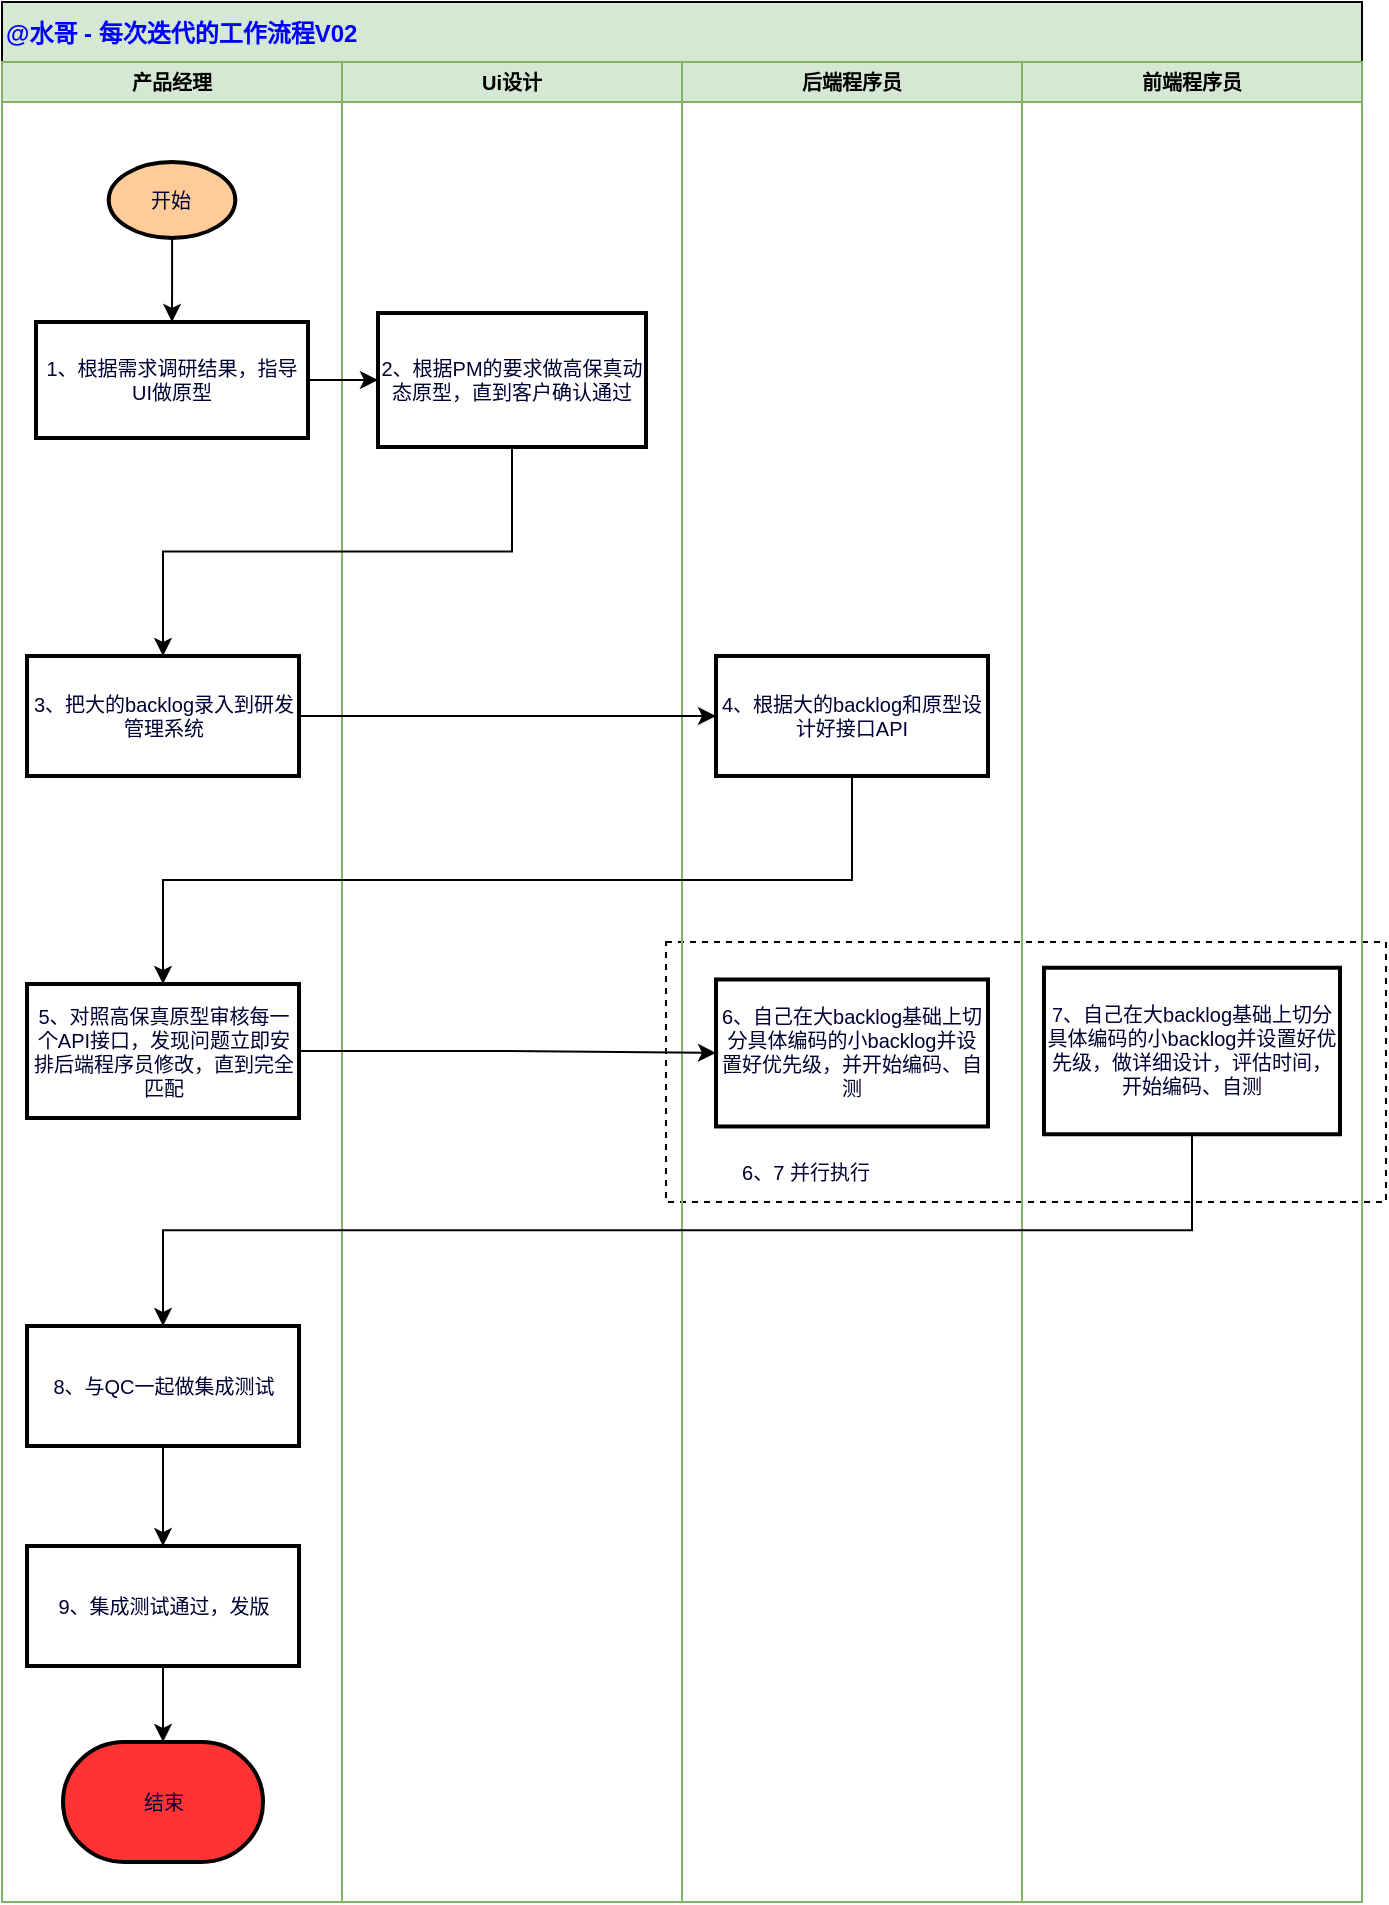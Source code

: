 <mxfile version="20.0.3" type="github">
  <diagram id="YU3feAvMAWmFrvA6Q01h" name="第 1 页">
    <mxGraphModel dx="852" dy="576" grid="1" gridSize="10" guides="1" tooltips="1" connect="1" arrows="1" fold="1" page="1" pageScale="1" pageWidth="827" pageHeight="1169" math="0" shadow="0">
      <root>
        <mxCell id="0" />
        <mxCell id="1" parent="0" />
        <mxCell id="A8igVTBkIp0clDDqToqD-30" value="&lt;blockquote style=&quot;margin: 0 0 0 40px; border: none; padding: 0px;&quot;&gt;&lt;span style=&quot;font-size: 10px;&quot;&gt;&lt;br&gt;&lt;/span&gt;&lt;/blockquote&gt;" style="rounded=0;whiteSpace=wrap;html=1;dashed=1;labelBackgroundColor=none;fontSize=10;fontColor=#000033;fillColor=none;align=left;" vertex="1" parent="1">
          <mxGeometry x="470" y="520" width="360" height="130" as="geometry" />
        </mxCell>
        <mxCell id="3ieeocN1eD7Hzq-fFFbV-1" value="@水哥 - 每次迭代的工作流程V02" style="swimlane;childLayout=stackLayout;resizeParent=1;resizeParentMax=0;startSize=30;align=left;fontSize=12;fontColor=#0000FF;fillColor=#D5E8D4;" parent="1" vertex="1">
          <mxGeometry x="138" y="50" width="680" height="950" as="geometry">
            <mxRectangle x="230" y="30" width="70" height="30" as="alternateBounds" />
          </mxGeometry>
        </mxCell>
        <mxCell id="3ieeocN1eD7Hzq-fFFbV-2" value="产品经理" style="swimlane;startSize=20;fontSize=10;fillColor=#d5e8d4;strokeColor=#82b366;" parent="3ieeocN1eD7Hzq-fFFbV-1" vertex="1">
          <mxGeometry y="30" width="170" height="920" as="geometry" />
        </mxCell>
        <mxCell id="3ieeocN1eD7Hzq-fFFbV-8" value="开始" style="strokeWidth=2;html=1;shape=mxgraph.flowchart.start_1;whiteSpace=wrap;fontSize=10;fontColor=#000033;labelBackgroundColor=none;fillColor=#FFCC99;aspect=fixed;" parent="3ieeocN1eD7Hzq-fFFbV-2" vertex="1">
          <mxGeometry x="53.37" y="50" width="63.27" height="38" as="geometry" />
        </mxCell>
        <mxCell id="A8igVTBkIp0clDDqToqD-1" value="1、根据需求调研结果，指导UI做原型" style="whiteSpace=wrap;html=1;fontSize=10;fillColor=none;fontColor=#000033;strokeWidth=2;labelBackgroundColor=none;aspect=fixed;" vertex="1" parent="3ieeocN1eD7Hzq-fFFbV-2">
          <mxGeometry x="17.005" y="130" width="136" height="58" as="geometry" />
        </mxCell>
        <mxCell id="A8igVTBkIp0clDDqToqD-2" value="" style="edgeStyle=orthogonalEdgeStyle;rounded=0;orthogonalLoop=1;jettySize=auto;html=1;fontSize=10;fontColor=#000033;" edge="1" parent="3ieeocN1eD7Hzq-fFFbV-2" source="3ieeocN1eD7Hzq-fFFbV-8" target="A8igVTBkIp0clDDqToqD-1">
          <mxGeometry relative="1" as="geometry" />
        </mxCell>
        <mxCell id="A8igVTBkIp0clDDqToqD-7" value="3、把大的backlog录入到研发管理系统" style="whiteSpace=wrap;html=1;fontSize=10;fillColor=none;fontColor=#000033;strokeWidth=2;labelBackgroundColor=none;" vertex="1" parent="3ieeocN1eD7Hzq-fFFbV-2">
          <mxGeometry x="12.505" y="297" width="136" height="60" as="geometry" />
        </mxCell>
        <mxCell id="A8igVTBkIp0clDDqToqD-11" value="5、对照高保真原型审核每一个API接口，发现问题立即安排后端程序员修改，直到完全匹配" style="whiteSpace=wrap;html=1;fontSize=10;fillColor=none;fontColor=#000033;strokeWidth=2;labelBackgroundColor=none;" vertex="1" parent="3ieeocN1eD7Hzq-fFFbV-2">
          <mxGeometry x="12.505" y="461" width="136" height="67" as="geometry" />
        </mxCell>
        <mxCell id="A8igVTBkIp0clDDqToqD-20" value="" style="edgeStyle=orthogonalEdgeStyle;rounded=0;orthogonalLoop=1;jettySize=auto;html=1;fontSize=10;fontColor=#000033;" edge="1" parent="3ieeocN1eD7Hzq-fFFbV-2" source="A8igVTBkIp0clDDqToqD-16" target="A8igVTBkIp0clDDqToqD-19">
          <mxGeometry relative="1" as="geometry" />
        </mxCell>
        <mxCell id="A8igVTBkIp0clDDqToqD-16" value="8、与QC一起做集成测试" style="whiteSpace=wrap;html=1;fontSize=10;fillColor=none;fontColor=#000033;strokeWidth=2;labelBackgroundColor=none;" vertex="1" parent="3ieeocN1eD7Hzq-fFFbV-2">
          <mxGeometry x="12.505" y="632" width="136" height="60" as="geometry" />
        </mxCell>
        <mxCell id="A8igVTBkIp0clDDqToqD-26" style="edgeStyle=orthogonalEdgeStyle;rounded=0;orthogonalLoop=1;jettySize=auto;html=1;exitX=0.5;exitY=1;exitDx=0;exitDy=0;entryX=0.5;entryY=0;entryDx=0;entryDy=0;entryPerimeter=0;fontSize=10;fontColor=#000033;" edge="1" parent="3ieeocN1eD7Hzq-fFFbV-2" source="A8igVTBkIp0clDDqToqD-19" target="A8igVTBkIp0clDDqToqD-23">
          <mxGeometry relative="1" as="geometry" />
        </mxCell>
        <mxCell id="A8igVTBkIp0clDDqToqD-19" value="9、集成测试通过，发版" style="whiteSpace=wrap;html=1;fontSize=10;fillColor=none;fontColor=#000033;strokeWidth=2;labelBackgroundColor=none;" vertex="1" parent="3ieeocN1eD7Hzq-fFFbV-2">
          <mxGeometry x="12.505" y="742.005" width="136" height="60" as="geometry" />
        </mxCell>
        <mxCell id="A8igVTBkIp0clDDqToqD-23" value="结束" style="strokeWidth=2;html=1;shape=mxgraph.flowchart.terminator;whiteSpace=wrap;labelBackgroundColor=none;fontSize=10;fontColor=#000033;fillColor=#FF3333;" vertex="1" parent="3ieeocN1eD7Hzq-fFFbV-2">
          <mxGeometry x="30.51" y="840" width="100" height="60" as="geometry" />
        </mxCell>
        <mxCell id="3ieeocN1eD7Hzq-fFFbV-3" value="Ui设计" style="swimlane;startSize=20;fontSize=10;fillColor=#d5e8d4;strokeColor=#82b366;" parent="3ieeocN1eD7Hzq-fFFbV-1" vertex="1">
          <mxGeometry x="170" y="30" width="170" height="920" as="geometry" />
        </mxCell>
        <mxCell id="A8igVTBkIp0clDDqToqD-3" value="2、根据PM的要求做高保真动态原型，直到客户确认通过" style="whiteSpace=wrap;html=1;fontSize=10;fillColor=none;fontColor=#000033;strokeWidth=2;labelBackgroundColor=none;aspect=fixed;" vertex="1" parent="3ieeocN1eD7Hzq-fFFbV-3">
          <mxGeometry x="18" y="125.51" width="134" height="66.99" as="geometry" />
        </mxCell>
        <mxCell id="3ieeocN1eD7Hzq-fFFbV-4" value="后端程序员" style="swimlane;startSize=20;fontSize=10;fillColor=#d5e8d4;strokeColor=#82b366;" parent="3ieeocN1eD7Hzq-fFFbV-1" vertex="1">
          <mxGeometry x="340" y="30" width="170" height="920" as="geometry" />
        </mxCell>
        <mxCell id="A8igVTBkIp0clDDqToqD-9" value="4、根据大的backlog和原型设计好接口API" style="whiteSpace=wrap;html=1;fontSize=10;fillColor=none;fontColor=#000033;strokeWidth=2;labelBackgroundColor=none;" vertex="1" parent="3ieeocN1eD7Hzq-fFFbV-4">
          <mxGeometry x="17" y="296.995" width="136" height="60" as="geometry" />
        </mxCell>
        <mxCell id="A8igVTBkIp0clDDqToqD-13" value="6、自己在大backlog基础上切分具体编码的小backlog并设置好优先级，并开始编码、自测" style="whiteSpace=wrap;html=1;fontSize=10;fillColor=none;fontColor=#000033;strokeWidth=2;labelBackgroundColor=none;" vertex="1" parent="3ieeocN1eD7Hzq-fFFbV-4">
          <mxGeometry x="17" y="458.74" width="136" height="73.5" as="geometry" />
        </mxCell>
        <mxCell id="3ieeocN1eD7Hzq-fFFbV-5" value="前端程序员" style="swimlane;startSize=20;fontSize=10;fillColor=#d5e8d4;strokeColor=#82b366;" parent="3ieeocN1eD7Hzq-fFFbV-1" vertex="1">
          <mxGeometry x="510" y="30" width="170" height="920" as="geometry" />
        </mxCell>
        <mxCell id="A8igVTBkIp0clDDqToqD-15" value="7、自己在大backlog基础上切分具体编码的小backlog并设置好优先级，做详细设计，评估时间，开始编码、自测" style="whiteSpace=wrap;html=1;fontSize=10;fillColor=none;fontColor=#000033;strokeWidth=2;labelBackgroundColor=none;" vertex="1" parent="3ieeocN1eD7Hzq-fFFbV-5">
          <mxGeometry x="10.99" y="452.87" width="148.01" height="83.25" as="geometry" />
        </mxCell>
        <mxCell id="A8igVTBkIp0clDDqToqD-4" value="" style="edgeStyle=orthogonalEdgeStyle;rounded=0;orthogonalLoop=1;jettySize=auto;html=1;fontSize=10;fontColor=#000033;" edge="1" parent="3ieeocN1eD7Hzq-fFFbV-1" source="A8igVTBkIp0clDDqToqD-1" target="A8igVTBkIp0clDDqToqD-3">
          <mxGeometry relative="1" as="geometry" />
        </mxCell>
        <mxCell id="A8igVTBkIp0clDDqToqD-8" value="" style="edgeStyle=orthogonalEdgeStyle;rounded=0;orthogonalLoop=1;jettySize=auto;html=1;fontSize=10;fontColor=#000033;exitX=0.5;exitY=1;exitDx=0;exitDy=0;" edge="1" parent="3ieeocN1eD7Hzq-fFFbV-1" source="A8igVTBkIp0clDDqToqD-3" target="A8igVTBkIp0clDDqToqD-7">
          <mxGeometry relative="1" as="geometry" />
        </mxCell>
        <mxCell id="A8igVTBkIp0clDDqToqD-10" value="" style="edgeStyle=orthogonalEdgeStyle;rounded=0;orthogonalLoop=1;jettySize=auto;html=1;fontSize=10;fontColor=#000033;" edge="1" parent="3ieeocN1eD7Hzq-fFFbV-1" source="A8igVTBkIp0clDDqToqD-7" target="A8igVTBkIp0clDDqToqD-9">
          <mxGeometry relative="1" as="geometry" />
        </mxCell>
        <mxCell id="A8igVTBkIp0clDDqToqD-12" value="" style="edgeStyle=orthogonalEdgeStyle;rounded=0;orthogonalLoop=1;jettySize=auto;html=1;fontSize=10;fontColor=#000033;exitX=0.5;exitY=1;exitDx=0;exitDy=0;" edge="1" parent="3ieeocN1eD7Hzq-fFFbV-1" source="A8igVTBkIp0clDDqToqD-9" target="A8igVTBkIp0clDDqToqD-11">
          <mxGeometry relative="1" as="geometry" />
        </mxCell>
        <mxCell id="A8igVTBkIp0clDDqToqD-14" value="" style="edgeStyle=orthogonalEdgeStyle;rounded=0;orthogonalLoop=1;jettySize=auto;html=1;fontSize=10;fontColor=#000033;" edge="1" parent="3ieeocN1eD7Hzq-fFFbV-1" source="A8igVTBkIp0clDDqToqD-11" target="A8igVTBkIp0clDDqToqD-13">
          <mxGeometry relative="1" as="geometry" />
        </mxCell>
        <mxCell id="A8igVTBkIp0clDDqToqD-18" style="edgeStyle=orthogonalEdgeStyle;rounded=0;orthogonalLoop=1;jettySize=auto;html=1;exitX=0.5;exitY=1;exitDx=0;exitDy=0;entryX=0.5;entryY=0;entryDx=0;entryDy=0;fontSize=10;fontColor=#000033;" edge="1" parent="3ieeocN1eD7Hzq-fFFbV-1" source="A8igVTBkIp0clDDqToqD-15" target="A8igVTBkIp0clDDqToqD-16">
          <mxGeometry relative="1" as="geometry" />
        </mxCell>
        <mxCell id="A8igVTBkIp0clDDqToqD-31" value="6、7 并行执行" style="text;html=1;strokeColor=none;fillColor=none;align=center;verticalAlign=middle;whiteSpace=wrap;rounded=0;dashed=1;labelBackgroundColor=none;fontSize=10;fontColor=#000033;" vertex="1" parent="1">
          <mxGeometry x="500" y="620" width="80" height="30" as="geometry" />
        </mxCell>
      </root>
    </mxGraphModel>
  </diagram>
</mxfile>
